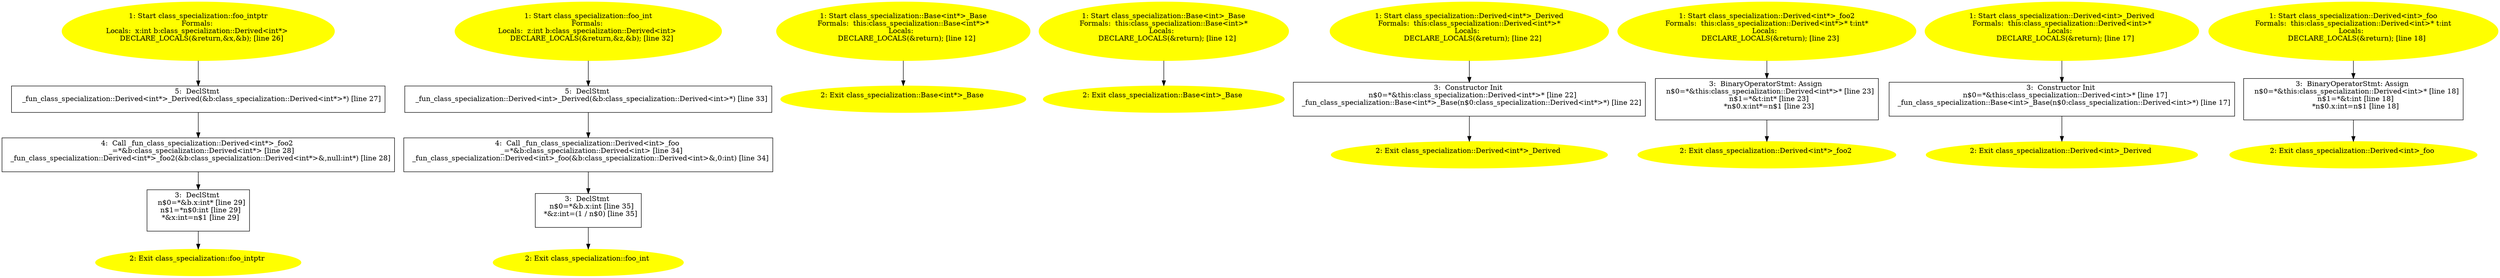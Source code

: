 /* @generated */
digraph iCFG {
"foo_intptr#class_specialization#_ZN20class_specialization10foo_intptrEv.c19d80b3d535dbc9c6d850dd8f10e3a6_1" [label="1: Start class_specialization::foo_intptr\nFormals: \nLocals:  x:int b:class_specialization::Derived<int*> \n   DECLARE_LOCALS(&return,&x,&b); [line 26]\n " color=yellow style=filled]
	

	 "foo_intptr#class_specialization#_ZN20class_specialization10foo_intptrEv.c19d80b3d535dbc9c6d850dd8f10e3a6_1" -> "foo_intptr#class_specialization#_ZN20class_specialization10foo_intptrEv.c19d80b3d535dbc9c6d850dd8f10e3a6_5" ;
"foo_intptr#class_specialization#_ZN20class_specialization10foo_intptrEv.c19d80b3d535dbc9c6d850dd8f10e3a6_2" [label="2: Exit class_specialization::foo_intptr \n  " color=yellow style=filled]
	

"foo_intptr#class_specialization#_ZN20class_specialization10foo_intptrEv.c19d80b3d535dbc9c6d850dd8f10e3a6_3" [label="3:  DeclStmt \n   n$0=*&b.x:int* [line 29]\n  n$1=*n$0:int [line 29]\n  *&x:int=n$1 [line 29]\n " shape="box"]
	

	 "foo_intptr#class_specialization#_ZN20class_specialization10foo_intptrEv.c19d80b3d535dbc9c6d850dd8f10e3a6_3" -> "foo_intptr#class_specialization#_ZN20class_specialization10foo_intptrEv.c19d80b3d535dbc9c6d850dd8f10e3a6_2" ;
"foo_intptr#class_specialization#_ZN20class_specialization10foo_intptrEv.c19d80b3d535dbc9c6d850dd8f10e3a6_4" [label="4:  Call _fun_class_specialization::Derived<int*>_foo2 \n   _=*&b:class_specialization::Derived<int*> [line 28]\n  _fun_class_specialization::Derived<int*>_foo2(&b:class_specialization::Derived<int*>&,null:int*) [line 28]\n " shape="box"]
	

	 "foo_intptr#class_specialization#_ZN20class_specialization10foo_intptrEv.c19d80b3d535dbc9c6d850dd8f10e3a6_4" -> "foo_intptr#class_specialization#_ZN20class_specialization10foo_intptrEv.c19d80b3d535dbc9c6d850dd8f10e3a6_3" ;
"foo_intptr#class_specialization#_ZN20class_specialization10foo_intptrEv.c19d80b3d535dbc9c6d850dd8f10e3a6_5" [label="5:  DeclStmt \n   _fun_class_specialization::Derived<int*>_Derived(&b:class_specialization::Derived<int*>*) [line 27]\n " shape="box"]
	

	 "foo_intptr#class_specialization#_ZN20class_specialization10foo_intptrEv.c19d80b3d535dbc9c6d850dd8f10e3a6_5" -> "foo_intptr#class_specialization#_ZN20class_specialization10foo_intptrEv.c19d80b3d535dbc9c6d850dd8f10e3a6_4" ;
"foo_int#class_specialization#_ZN20class_specialization7foo_intEv.6f63111c0806782f53c8007624316a0c_1" [label="1: Start class_specialization::foo_int\nFormals: \nLocals:  z:int b:class_specialization::Derived<int> \n   DECLARE_LOCALS(&return,&z,&b); [line 32]\n " color=yellow style=filled]
	

	 "foo_int#class_specialization#_ZN20class_specialization7foo_intEv.6f63111c0806782f53c8007624316a0c_1" -> "foo_int#class_specialization#_ZN20class_specialization7foo_intEv.6f63111c0806782f53c8007624316a0c_5" ;
"foo_int#class_specialization#_ZN20class_specialization7foo_intEv.6f63111c0806782f53c8007624316a0c_2" [label="2: Exit class_specialization::foo_int \n  " color=yellow style=filled]
	

"foo_int#class_specialization#_ZN20class_specialization7foo_intEv.6f63111c0806782f53c8007624316a0c_3" [label="3:  DeclStmt \n   n$0=*&b.x:int [line 35]\n  *&z:int=(1 / n$0) [line 35]\n " shape="box"]
	

	 "foo_int#class_specialization#_ZN20class_specialization7foo_intEv.6f63111c0806782f53c8007624316a0c_3" -> "foo_int#class_specialization#_ZN20class_specialization7foo_intEv.6f63111c0806782f53c8007624316a0c_2" ;
"foo_int#class_specialization#_ZN20class_specialization7foo_intEv.6f63111c0806782f53c8007624316a0c_4" [label="4:  Call _fun_class_specialization::Derived<int>_foo \n   _=*&b:class_specialization::Derived<int> [line 34]\n  _fun_class_specialization::Derived<int>_foo(&b:class_specialization::Derived<int>&,0:int) [line 34]\n " shape="box"]
	

	 "foo_int#class_specialization#_ZN20class_specialization7foo_intEv.6f63111c0806782f53c8007624316a0c_4" -> "foo_int#class_specialization#_ZN20class_specialization7foo_intEv.6f63111c0806782f53c8007624316a0c_3" ;
"foo_int#class_specialization#_ZN20class_specialization7foo_intEv.6f63111c0806782f53c8007624316a0c_5" [label="5:  DeclStmt \n   _fun_class_specialization::Derived<int>_Derived(&b:class_specialization::Derived<int>*) [line 33]\n " shape="box"]
	

	 "foo_int#class_specialization#_ZN20class_specialization7foo_intEv.6f63111c0806782f53c8007624316a0c_5" -> "foo_int#class_specialization#_ZN20class_specialization7foo_intEv.6f63111c0806782f53c8007624316a0c_4" ;
"Base#Base<int*>#class_specialization#{_ZN20class_specialization4BaseIPiEC1Ev}.dea792851a5bef48197214d7ac20d162_1" [label="1: Start class_specialization::Base<int*>_Base\nFormals:  this:class_specialization::Base<int*>*\nLocals:  \n   DECLARE_LOCALS(&return); [line 12]\n " color=yellow style=filled]
	

	 "Base#Base<int*>#class_specialization#{_ZN20class_specialization4BaseIPiEC1Ev}.dea792851a5bef48197214d7ac20d162_1" -> "Base#Base<int*>#class_specialization#{_ZN20class_specialization4BaseIPiEC1Ev}.dea792851a5bef48197214d7ac20d162_2" ;
"Base#Base<int*>#class_specialization#{_ZN20class_specialization4BaseIPiEC1Ev}.dea792851a5bef48197214d7ac20d162_2" [label="2: Exit class_specialization::Base<int*>_Base \n  " color=yellow style=filled]
	

"Base#Base<int>#class_specialization#{_ZN20class_specialization4BaseIiEC1Ev}.9f658966397464c569b5cdf0a55d2da4_1" [label="1: Start class_specialization::Base<int>_Base\nFormals:  this:class_specialization::Base<int>*\nLocals:  \n   DECLARE_LOCALS(&return); [line 12]\n " color=yellow style=filled]
	

	 "Base#Base<int>#class_specialization#{_ZN20class_specialization4BaseIiEC1Ev}.9f658966397464c569b5cdf0a55d2da4_1" -> "Base#Base<int>#class_specialization#{_ZN20class_specialization4BaseIiEC1Ev}.9f658966397464c569b5cdf0a55d2da4_2" ;
"Base#Base<int>#class_specialization#{_ZN20class_specialization4BaseIiEC1Ev}.9f658966397464c569b5cdf0a55d2da4_2" [label="2: Exit class_specialization::Base<int>_Base \n  " color=yellow style=filled]
	

"Derived#Derived<int*>#class_specialization#{_ZN20class_specialization7DerivedIPiEC1Ev}.1a3cc564bd2adc598344fe93c409db80_1" [label="1: Start class_specialization::Derived<int*>_Derived\nFormals:  this:class_specialization::Derived<int*>*\nLocals:  \n   DECLARE_LOCALS(&return); [line 22]\n " color=yellow style=filled]
	

	 "Derived#Derived<int*>#class_specialization#{_ZN20class_specialization7DerivedIPiEC1Ev}.1a3cc564bd2adc598344fe93c409db80_1" -> "Derived#Derived<int*>#class_specialization#{_ZN20class_specialization7DerivedIPiEC1Ev}.1a3cc564bd2adc598344fe93c409db80_3" ;
"Derived#Derived<int*>#class_specialization#{_ZN20class_specialization7DerivedIPiEC1Ev}.1a3cc564bd2adc598344fe93c409db80_2" [label="2: Exit class_specialization::Derived<int*>_Derived \n  " color=yellow style=filled]
	

"Derived#Derived<int*>#class_specialization#{_ZN20class_specialization7DerivedIPiEC1Ev}.1a3cc564bd2adc598344fe93c409db80_3" [label="3:  Constructor Init \n   n$0=*&this:class_specialization::Derived<int*>* [line 22]\n  _fun_class_specialization::Base<int*>_Base(n$0:class_specialization::Derived<int*>*) [line 22]\n " shape="box"]
	

	 "Derived#Derived<int*>#class_specialization#{_ZN20class_specialization7DerivedIPiEC1Ev}.1a3cc564bd2adc598344fe93c409db80_3" -> "Derived#Derived<int*>#class_specialization#{_ZN20class_specialization7DerivedIPiEC1Ev}.1a3cc564bd2adc598344fe93c409db80_2" ;
"foo2#Derived<int*>#class_specialization#(_ZN20class_specialization7DerivedIPiE4foo2ES1_).ad7ae4c6761ba05b845d0f55f64e64f6_1" [label="1: Start class_specialization::Derived<int*>_foo2\nFormals:  this:class_specialization::Derived<int*>* t:int*\nLocals:  \n   DECLARE_LOCALS(&return); [line 23]\n " color=yellow style=filled]
	

	 "foo2#Derived<int*>#class_specialization#(_ZN20class_specialization7DerivedIPiE4foo2ES1_).ad7ae4c6761ba05b845d0f55f64e64f6_1" -> "foo2#Derived<int*>#class_specialization#(_ZN20class_specialization7DerivedIPiE4foo2ES1_).ad7ae4c6761ba05b845d0f55f64e64f6_3" ;
"foo2#Derived<int*>#class_specialization#(_ZN20class_specialization7DerivedIPiE4foo2ES1_).ad7ae4c6761ba05b845d0f55f64e64f6_2" [label="2: Exit class_specialization::Derived<int*>_foo2 \n  " color=yellow style=filled]
	

"foo2#Derived<int*>#class_specialization#(_ZN20class_specialization7DerivedIPiE4foo2ES1_).ad7ae4c6761ba05b845d0f55f64e64f6_3" [label="3:  BinaryOperatorStmt: Assign \n   n$0=*&this:class_specialization::Derived<int*>* [line 23]\n  n$1=*&t:int* [line 23]\n  *n$0.x:int*=n$1 [line 23]\n " shape="box"]
	

	 "foo2#Derived<int*>#class_specialization#(_ZN20class_specialization7DerivedIPiE4foo2ES1_).ad7ae4c6761ba05b845d0f55f64e64f6_3" -> "foo2#Derived<int*>#class_specialization#(_ZN20class_specialization7DerivedIPiE4foo2ES1_).ad7ae4c6761ba05b845d0f55f64e64f6_2" ;
"Derived#Derived<int>#class_specialization#{_ZN20class_specialization7DerivedIiEC1Ev}.e116e1143fd21e664658f83e6ae62af4_1" [label="1: Start class_specialization::Derived<int>_Derived\nFormals:  this:class_specialization::Derived<int>*\nLocals:  \n   DECLARE_LOCALS(&return); [line 17]\n " color=yellow style=filled]
	

	 "Derived#Derived<int>#class_specialization#{_ZN20class_specialization7DerivedIiEC1Ev}.e116e1143fd21e664658f83e6ae62af4_1" -> "Derived#Derived<int>#class_specialization#{_ZN20class_specialization7DerivedIiEC1Ev}.e116e1143fd21e664658f83e6ae62af4_3" ;
"Derived#Derived<int>#class_specialization#{_ZN20class_specialization7DerivedIiEC1Ev}.e116e1143fd21e664658f83e6ae62af4_2" [label="2: Exit class_specialization::Derived<int>_Derived \n  " color=yellow style=filled]
	

"Derived#Derived<int>#class_specialization#{_ZN20class_specialization7DerivedIiEC1Ev}.e116e1143fd21e664658f83e6ae62af4_3" [label="3:  Constructor Init \n   n$0=*&this:class_specialization::Derived<int>* [line 17]\n  _fun_class_specialization::Base<int>_Base(n$0:class_specialization::Derived<int>*) [line 17]\n " shape="box"]
	

	 "Derived#Derived<int>#class_specialization#{_ZN20class_specialization7DerivedIiEC1Ev}.e116e1143fd21e664658f83e6ae62af4_3" -> "Derived#Derived<int>#class_specialization#{_ZN20class_specialization7DerivedIiEC1Ev}.e116e1143fd21e664658f83e6ae62af4_2" ;
"foo#Derived<int>#class_specialization#(_ZN20class_specialization7DerivedIiE3fooEi).0c794b38a798abffd37d8daf11cfbbef_1" [label="1: Start class_specialization::Derived<int>_foo\nFormals:  this:class_specialization::Derived<int>* t:int\nLocals:  \n   DECLARE_LOCALS(&return); [line 18]\n " color=yellow style=filled]
	

	 "foo#Derived<int>#class_specialization#(_ZN20class_specialization7DerivedIiE3fooEi).0c794b38a798abffd37d8daf11cfbbef_1" -> "foo#Derived<int>#class_specialization#(_ZN20class_specialization7DerivedIiE3fooEi).0c794b38a798abffd37d8daf11cfbbef_3" ;
"foo#Derived<int>#class_specialization#(_ZN20class_specialization7DerivedIiE3fooEi).0c794b38a798abffd37d8daf11cfbbef_2" [label="2: Exit class_specialization::Derived<int>_foo \n  " color=yellow style=filled]
	

"foo#Derived<int>#class_specialization#(_ZN20class_specialization7DerivedIiE3fooEi).0c794b38a798abffd37d8daf11cfbbef_3" [label="3:  BinaryOperatorStmt: Assign \n   n$0=*&this:class_specialization::Derived<int>* [line 18]\n  n$1=*&t:int [line 18]\n  *n$0.x:int=n$1 [line 18]\n " shape="box"]
	

	 "foo#Derived<int>#class_specialization#(_ZN20class_specialization7DerivedIiE3fooEi).0c794b38a798abffd37d8daf11cfbbef_3" -> "foo#Derived<int>#class_specialization#(_ZN20class_specialization7DerivedIiE3fooEi).0c794b38a798abffd37d8daf11cfbbef_2" ;
}
